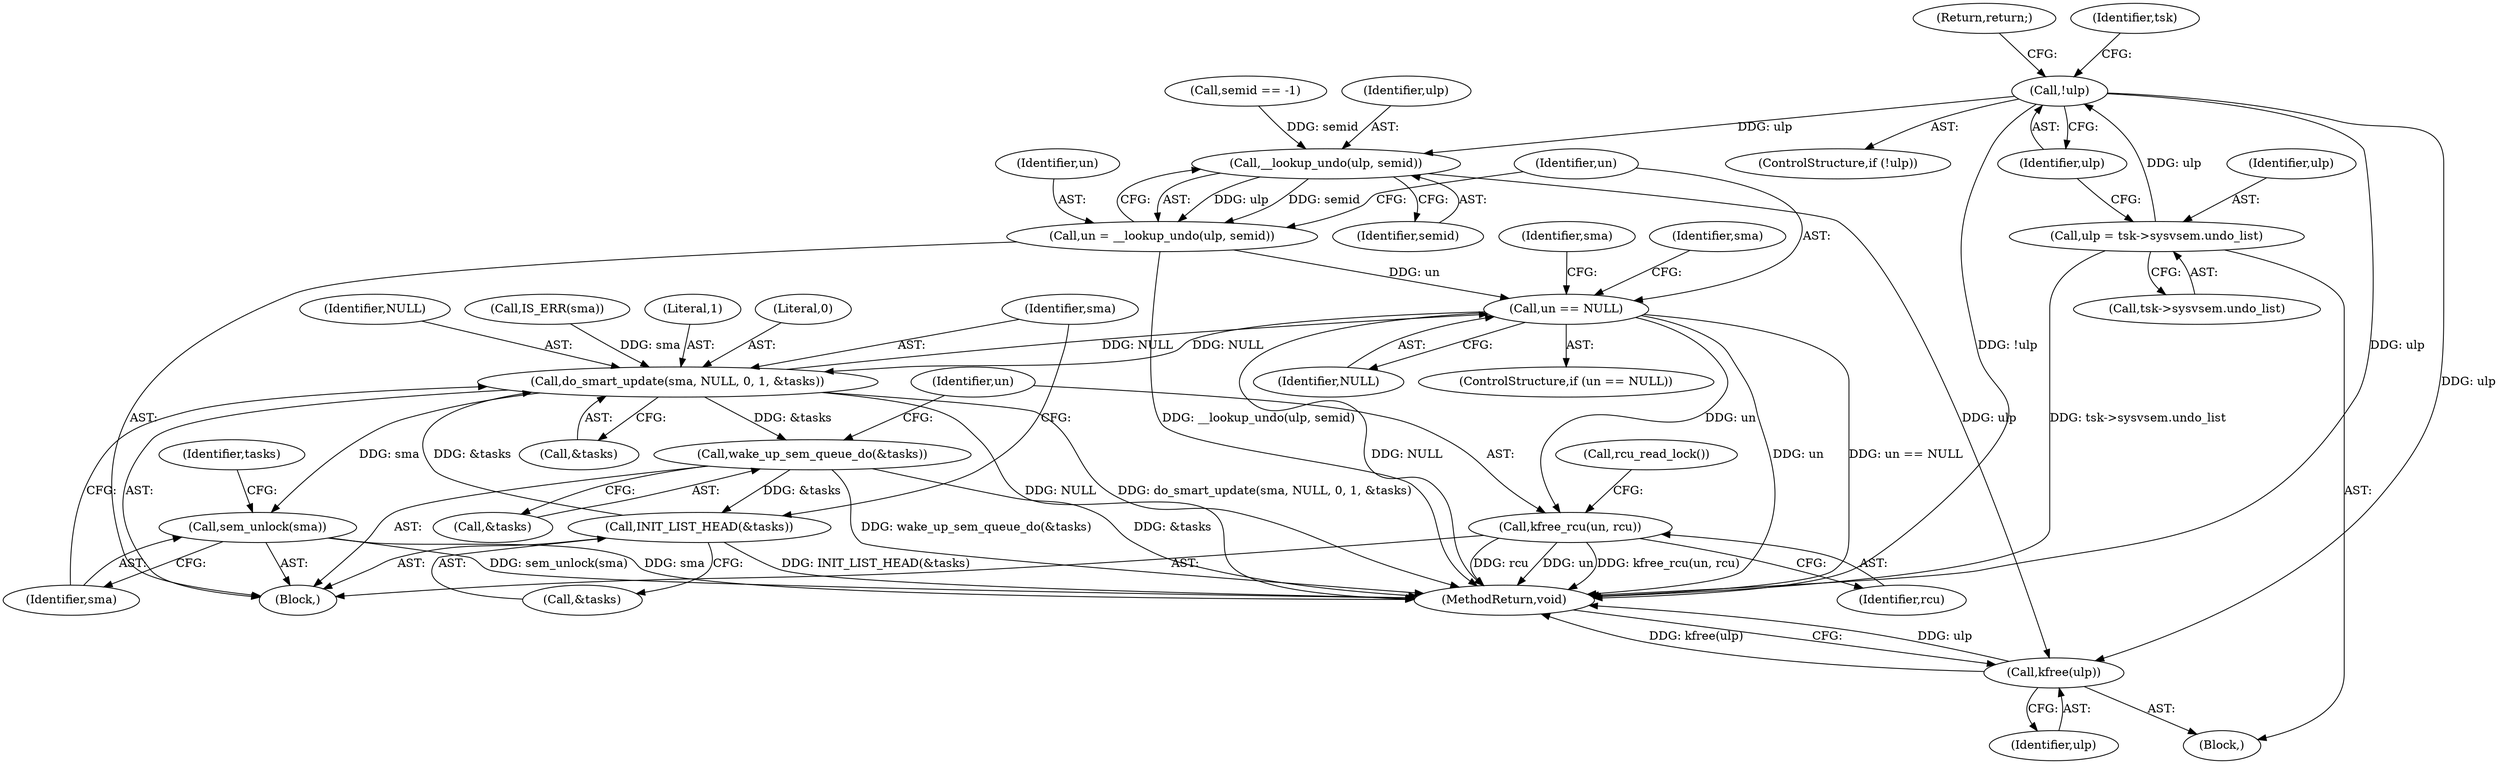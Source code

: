 digraph "0_linux_6062a8dc0517bce23e3c2f7d2fea5e22411269a3_1@pointer" {
"1000118" [label="(Call,!ulp)"];
"1000110" [label="(Call,ulp = tsk->sysvsem.undo_list)"];
"1000188" [label="(Call,__lookup_undo(ulp, semid))"];
"1000186" [label="(Call,un = __lookup_undo(ulp, semid))"];
"1000192" [label="(Call,un == NULL)"];
"1000294" [label="(Call,do_smart_update(sma, NULL, 0, 1, &tasks))"];
"1000301" [label="(Call,sem_unlock(sma))"];
"1000303" [label="(Call,wake_up_sem_queue_do(&tasks))"];
"1000291" [label="(Call,INIT_LIST_HEAD(&tasks))"];
"1000306" [label="(Call,kfree_rcu(un, rcu))"];
"1000309" [label="(Call,kfree(ulp))"];
"1000303" [label="(Call,wake_up_sem_queue_do(&tasks))"];
"1000302" [label="(Identifier,sma)"];
"1000189" [label="(Identifier,ulp)"];
"1000307" [label="(Identifier,un)"];
"1000112" [label="(Call,tsk->sysvsem.undo_list)"];
"1000143" [label="(Call,rcu_read_lock())"];
"1000305" [label="(Identifier,tasks)"];
"1000298" [label="(Literal,1)"];
"1000304" [label="(Call,&tasks)"];
"1000299" [label="(Call,&tasks)"];
"1000191" [label="(ControlStructure,if (un == NULL))"];
"1000186" [label="(Call,un = __lookup_undo(ulp, semid))"];
"1000108" [label="(Block,)"];
"1000197" [label="(Identifier,sma)"];
"1000291" [label="(Call,INIT_LIST_HEAD(&tasks))"];
"1000119" [label="(Identifier,ulp)"];
"1000166" [label="(Call,semid == -1)"];
"1000306" [label="(Call,kfree_rcu(un, rcu))"];
"1000187" [label="(Identifier,un)"];
"1000311" [label="(MethodReturn,void)"];
"1000310" [label="(Identifier,ulp)"];
"1000192" [label="(Call,un == NULL)"];
"1000297" [label="(Literal,0)"];
"1000296" [label="(Identifier,NULL)"];
"1000301" [label="(Call,sem_unlock(sma))"];
"1000188" [label="(Call,__lookup_undo(ulp, semid))"];
"1000117" [label="(ControlStructure,if (!ulp))"];
"1000194" [label="(Identifier,NULL)"];
"1000110" [label="(Call,ulp = tsk->sysvsem.undo_list)"];
"1000183" [label="(Call,IS_ERR(sma))"];
"1000111" [label="(Identifier,ulp)"];
"1000137" [label="(Block,)"];
"1000203" [label="(Identifier,sma)"];
"1000120" [label="(Return,return;)"];
"1000124" [label="(Identifier,tsk)"];
"1000190" [label="(Identifier,semid)"];
"1000294" [label="(Call,do_smart_update(sma, NULL, 0, 1, &tasks))"];
"1000308" [label="(Identifier,rcu)"];
"1000292" [label="(Call,&tasks)"];
"1000295" [label="(Identifier,sma)"];
"1000193" [label="(Identifier,un)"];
"1000309" [label="(Call,kfree(ulp))"];
"1000118" [label="(Call,!ulp)"];
"1000118" -> "1000117"  [label="AST: "];
"1000118" -> "1000119"  [label="CFG: "];
"1000119" -> "1000118"  [label="AST: "];
"1000120" -> "1000118"  [label="CFG: "];
"1000124" -> "1000118"  [label="CFG: "];
"1000118" -> "1000311"  [label="DDG: ulp"];
"1000118" -> "1000311"  [label="DDG: !ulp"];
"1000110" -> "1000118"  [label="DDG: ulp"];
"1000118" -> "1000188"  [label="DDG: ulp"];
"1000118" -> "1000309"  [label="DDG: ulp"];
"1000110" -> "1000108"  [label="AST: "];
"1000110" -> "1000112"  [label="CFG: "];
"1000111" -> "1000110"  [label="AST: "];
"1000112" -> "1000110"  [label="AST: "];
"1000119" -> "1000110"  [label="CFG: "];
"1000110" -> "1000311"  [label="DDG: tsk->sysvsem.undo_list"];
"1000188" -> "1000186"  [label="AST: "];
"1000188" -> "1000190"  [label="CFG: "];
"1000189" -> "1000188"  [label="AST: "];
"1000190" -> "1000188"  [label="AST: "];
"1000186" -> "1000188"  [label="CFG: "];
"1000188" -> "1000186"  [label="DDG: ulp"];
"1000188" -> "1000186"  [label="DDG: semid"];
"1000166" -> "1000188"  [label="DDG: semid"];
"1000188" -> "1000309"  [label="DDG: ulp"];
"1000186" -> "1000137"  [label="AST: "];
"1000187" -> "1000186"  [label="AST: "];
"1000193" -> "1000186"  [label="CFG: "];
"1000186" -> "1000311"  [label="DDG: __lookup_undo(ulp, semid)"];
"1000186" -> "1000192"  [label="DDG: un"];
"1000192" -> "1000191"  [label="AST: "];
"1000192" -> "1000194"  [label="CFG: "];
"1000193" -> "1000192"  [label="AST: "];
"1000194" -> "1000192"  [label="AST: "];
"1000197" -> "1000192"  [label="CFG: "];
"1000203" -> "1000192"  [label="CFG: "];
"1000192" -> "1000311"  [label="DDG: NULL"];
"1000192" -> "1000311"  [label="DDG: un"];
"1000192" -> "1000311"  [label="DDG: un == NULL"];
"1000294" -> "1000192"  [label="DDG: NULL"];
"1000192" -> "1000294"  [label="DDG: NULL"];
"1000192" -> "1000306"  [label="DDG: un"];
"1000294" -> "1000137"  [label="AST: "];
"1000294" -> "1000299"  [label="CFG: "];
"1000295" -> "1000294"  [label="AST: "];
"1000296" -> "1000294"  [label="AST: "];
"1000297" -> "1000294"  [label="AST: "];
"1000298" -> "1000294"  [label="AST: "];
"1000299" -> "1000294"  [label="AST: "];
"1000302" -> "1000294"  [label="CFG: "];
"1000294" -> "1000311"  [label="DDG: do_smart_update(sma, NULL, 0, 1, &tasks)"];
"1000294" -> "1000311"  [label="DDG: NULL"];
"1000183" -> "1000294"  [label="DDG: sma"];
"1000291" -> "1000294"  [label="DDG: &tasks"];
"1000294" -> "1000301"  [label="DDG: sma"];
"1000294" -> "1000303"  [label="DDG: &tasks"];
"1000301" -> "1000137"  [label="AST: "];
"1000301" -> "1000302"  [label="CFG: "];
"1000302" -> "1000301"  [label="AST: "];
"1000305" -> "1000301"  [label="CFG: "];
"1000301" -> "1000311"  [label="DDG: sem_unlock(sma)"];
"1000301" -> "1000311"  [label="DDG: sma"];
"1000303" -> "1000137"  [label="AST: "];
"1000303" -> "1000304"  [label="CFG: "];
"1000304" -> "1000303"  [label="AST: "];
"1000307" -> "1000303"  [label="CFG: "];
"1000303" -> "1000311"  [label="DDG: &tasks"];
"1000303" -> "1000311"  [label="DDG: wake_up_sem_queue_do(&tasks)"];
"1000303" -> "1000291"  [label="DDG: &tasks"];
"1000291" -> "1000137"  [label="AST: "];
"1000291" -> "1000292"  [label="CFG: "];
"1000292" -> "1000291"  [label="AST: "];
"1000295" -> "1000291"  [label="CFG: "];
"1000291" -> "1000311"  [label="DDG: INIT_LIST_HEAD(&tasks)"];
"1000306" -> "1000137"  [label="AST: "];
"1000306" -> "1000308"  [label="CFG: "];
"1000307" -> "1000306"  [label="AST: "];
"1000308" -> "1000306"  [label="AST: "];
"1000143" -> "1000306"  [label="CFG: "];
"1000306" -> "1000311"  [label="DDG: un"];
"1000306" -> "1000311"  [label="DDG: kfree_rcu(un, rcu)"];
"1000306" -> "1000311"  [label="DDG: rcu"];
"1000309" -> "1000108"  [label="AST: "];
"1000309" -> "1000310"  [label="CFG: "];
"1000310" -> "1000309"  [label="AST: "];
"1000311" -> "1000309"  [label="CFG: "];
"1000309" -> "1000311"  [label="DDG: ulp"];
"1000309" -> "1000311"  [label="DDG: kfree(ulp)"];
}
